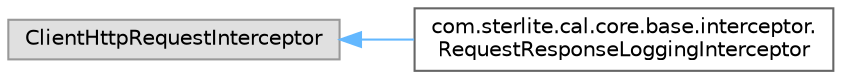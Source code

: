 digraph "Graphical Class Hierarchy"
{
 // LATEX_PDF_SIZE
  bgcolor="transparent";
  edge [fontname=Helvetica,fontsize=10,labelfontname=Helvetica,labelfontsize=10];
  node [fontname=Helvetica,fontsize=10,shape=box,height=0.2,width=0.4];
  rankdir="LR";
  Node0 [id="Node000000",label="ClientHttpRequestInterceptor",height=0.2,width=0.4,color="grey60", fillcolor="#E0E0E0", style="filled",tooltip=" "];
  Node0 -> Node1 [id="edge7_Node000000_Node000001",dir="back",color="steelblue1",style="solid",tooltip=" "];
  Node1 [id="Node000001",label="com.sterlite.cal.core.base.interceptor.\lRequestResponseLoggingInterceptor",height=0.2,width=0.4,color="grey40", fillcolor="white", style="filled",URL="$classcom_1_1sterlite_1_1cal_1_1core_1_1base_1_1interceptor_1_1_request_response_logging_interceptor.html",tooltip=" "];
}
